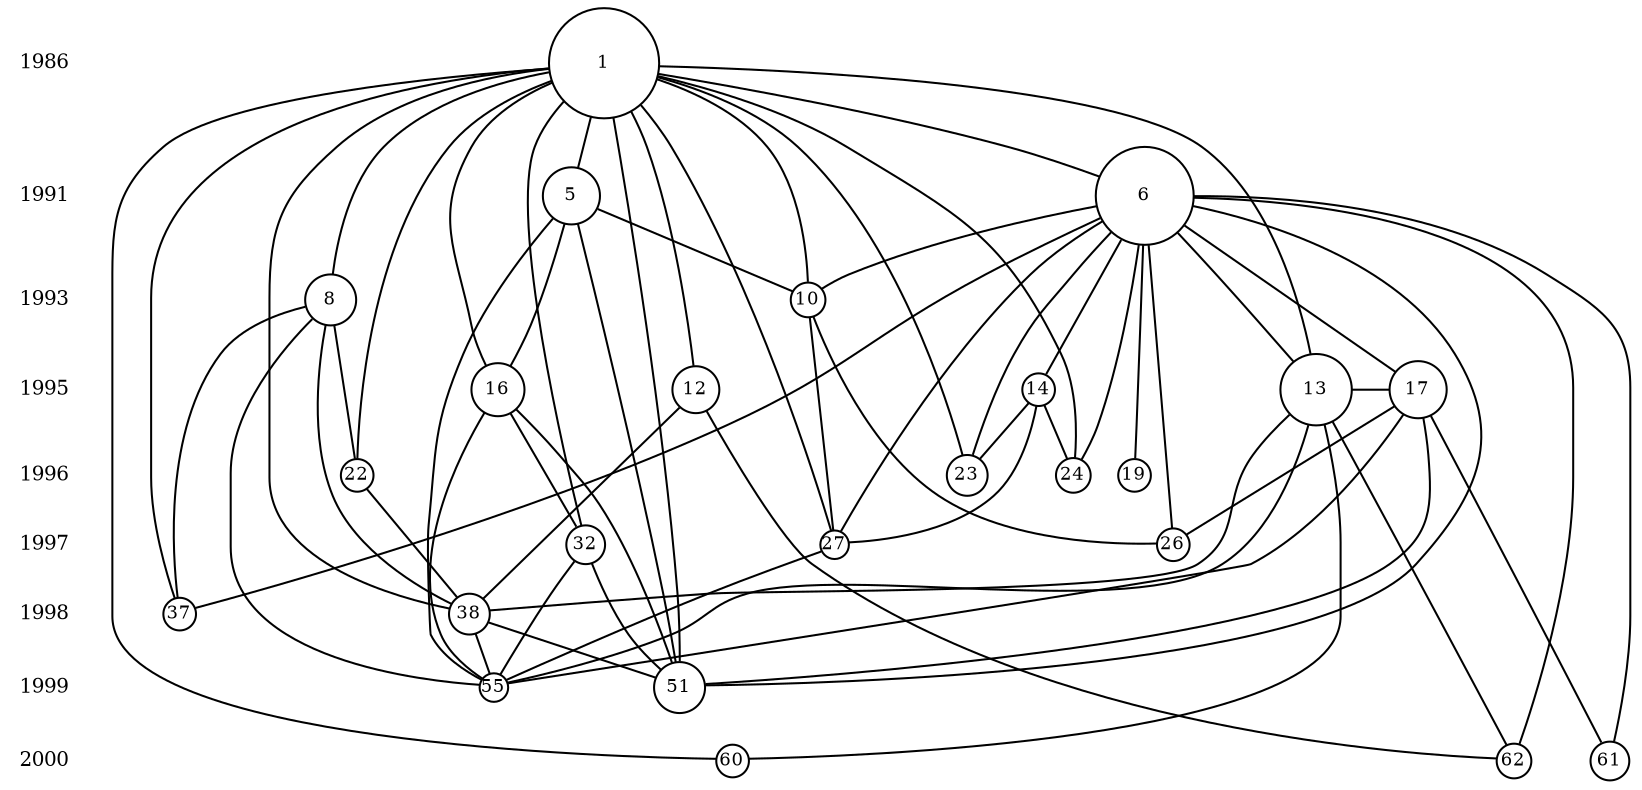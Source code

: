 digraph test {
	ranksep=0.2;
	nodesep=0.1;
	size="11.0729166666667,5.26041666666667";
	ratio="fill";
	node [fixedsize="true", fontsize="9", shape="circle"];
	edge [arrowhead="none", arrowsize="0.6", arrowtail="normal"];
	y1986 [fontsize="10", height="0.1668", label="1986", margin="0", rank="1986", shape="plaintext", width="0.398147893333333"];
	y1991 [fontsize="10", height="0.1668", label="1991", margin="0", rank="1991", shape="plaintext", width="0.398147893333333"];
	y1993 [fontsize="10", height="0.1668", label="1993", margin="0", rank="1993", shape="plaintext", width="0.398147893333333"];
	y1995 [fontsize="10", height="0.1668", label="1995", margin="0", rank="1995", shape="plaintext", width="0.398147893333333"];
	y1996 [fontsize="10", height="0.1668", label="1996", margin="0", rank="1996", shape="plaintext", width="0.398147893333333"];
	y1997 [fontsize="10", height="0.1668", label="1997", margin="0", rank="1997", shape="plaintext", width="0.398147893333333"];
	y1998 [fontsize="10", height="0.1668", label="1998", margin="0", rank="1998", shape="plaintext", width="0.398147893333333"];
	y1999 [fontsize="10", height="0.1668", label="1999", margin="0", rank="1999", shape="plaintext", width="0.398147893333333"];
	y2000 [fontsize="10", height="0.1668", label="2000", margin="0", rank="2000", shape="plaintext", width="0.398147893333333"];
	n21 [URL="21", height="0.21650635094611", label="22", rank="1996", style="", width="0.21650635094611"];
	n37 [URL="37", height="0.279508497187474", label="38", rank="1998", style="", width="0.279508497187474"];
	n7 [URL="7", height="0.353553390593274", label="8", rank="1993", style="", width="0.353553390593274"];
	n36 [URL="36", height="0.21650635094611", label="37", rank="1998", style="", width="0.21650635094611"];
	n54 [URL="54", height="0.197642353760524", label="55", rank="1999", style="", width="0.197642353760524"];
	n26 [URL="26", height="0.197642353760524", label="27", rank="1997", style="", width="0.197642353760524"];
	n18 [URL="18", height="0.21650635094611", label="19", rank="1996", style="", width="0.21650635094611"];
	n16 [URL="16", height="0.385275875185561", label="17", rank="1995", style="", width="0.385275875185561"];
	n25 [URL="25", height="0.21650635094611", label="26", rank="1997", style="", width="0.21650635094611"];
	n50 [URL="50", height="0.342326598440729", label="51", rank="1999", style="", width="0.342326598440729"];
	n60 [URL="60", height="0.265165042944955", label="61", rank="2000", style="", width="0.265165042944955"];
	n61 [URL="61", height="0.233853586673371", label="62", rank="2000", style="", width="0.233853586673371"];
	n31 [URL="31", height="0.265165042944955", label="32", rank="1997", style="", width="0.265165042944955"];
	n11 [URL="11", height="0.318688719599549", label="12", rank="1995", style="", width="0.318688719599549"];
	n12 [URL="12", height="0.492125492125738", label="13", rank="1995", style="", width="0.492125492125738"];
	n59 [URL="59", height="0.21650635094611", label="60", rank="2000", style="", width="0.21650635094611"];
	n15 [URL="15", height="0.364434493427831", label="16", rank="1995", style="", width="0.364434493427831"];
	n22 [URL="22", height="0.279508497187474", label="23", rank="1996", style="", width="0.279508497187474"];
	n0 [URL="0", height="0.75", label="1", rank="1986", style="", width="0.75"];
	n4 [URL="4", height="0.385275875185561", label="5", rank="1991", style="", width="0.385275875185561"];
	n5 [URL="5", height="0.661437827766148", label="6", rank="1991", style="", width="0.661437827766148"];
	n9 [URL="9", height="0.233853586673371", label="10", rank="1993", style="", width="0.233853586673371"];
	n23 [URL="23", height="0.233853586673371", label="24", rank="1996", style="", width="0.233853586673371"];
	n13 [URL="13", height="0.21650635094611", label="14", rank="1995", style="", width="0.21650635094611"];
	n0 -> n11;
	n0 -> n12;
	n0 -> n15;
	n0 -> n21;
	n0 -> n22;
	n0 -> n23;
	n0 -> n26;
	n0 -> n31;
	n0 -> n36;
	n0 -> n37;
	n0 -> n4;
	n0 -> n5;
	n0 -> n50;
	n0 -> n59;
	n0 -> n7;
	n0 -> n9;
	n11 -> n37;
	n11 -> n61;
	n12 -> n16;
	n12 -> n37;
	n12 -> n54;
	n12 -> n59;
	n12 -> n61;
	n13 -> n22;
	n13 -> n23;
	n13 -> n26;
	n15 -> n31;
	n15 -> n50;
	n15 -> n54;
	n16 -> n25;
	n16 -> n50;
	n16 -> n54;
	n16 -> n60;
	n21 -> n37;
	n26 -> n54;
	n31 -> n50;
	n31 -> n54;
	n37 -> n50;
	n37 -> n54;
	n4 -> n15;
	n4 -> n50;
	n4 -> n54;
	n4 -> n9;
	n5 -> n12;
	n5 -> n13;
	n5 -> n16;
	n5 -> n18;
	n5 -> n22;
	n5 -> n23;
	n5 -> n25;
	n5 -> n26;
	n5 -> n36;
	n5 -> n50;
	n5 -> n60;
	n5 -> n61;
	n5 -> n9;
	n7 -> n21;
	n7 -> n36;
	n7 -> n37;
	n7 -> n54;
	n9 -> n25;
	n9 -> n26;
	y1986 -> y1991 [arrowhead="normal", arrowtail="none", color="white", style="invis"];
	y1991 -> y1993 [arrowhead="normal", arrowtail="none", color="white", style="invis"];
	y1993 -> y1995 [arrowhead="normal", arrowtail="none", color="white", style="invis"];
	y1995 -> y1996 [arrowhead="normal", arrowtail="none", color="white", style="invis"];
	y1996 -> y1997 [arrowhead="normal", arrowtail="none", color="white", style="invis"];
	y1997 -> y1998 [arrowhead="normal", arrowtail="none", color="white", style="invis"];
	y1998 -> y1999 [arrowhead="normal", arrowtail="none", color="white", style="invis"];
	y1999 -> y2000 [arrowhead="normal", arrowtail="none", color="white", style="invis"];
	{rank=same; y1991; n4; n5}
	{rank=same; y2000; n60; n61; n59}
	{rank=same; y1996; n21; n18; n22; n23}
	{rank=same; y1999; n54; n50}
	{rank=same; y1995; n16; n11; n12; n15; n13}
	{rank=same; y1993; n7; n9}
	{rank=same; y1997; n26; n25; n31}
	{rank=same; y1998; n37; n36}
	{rank=same; y1986; n0}
}
